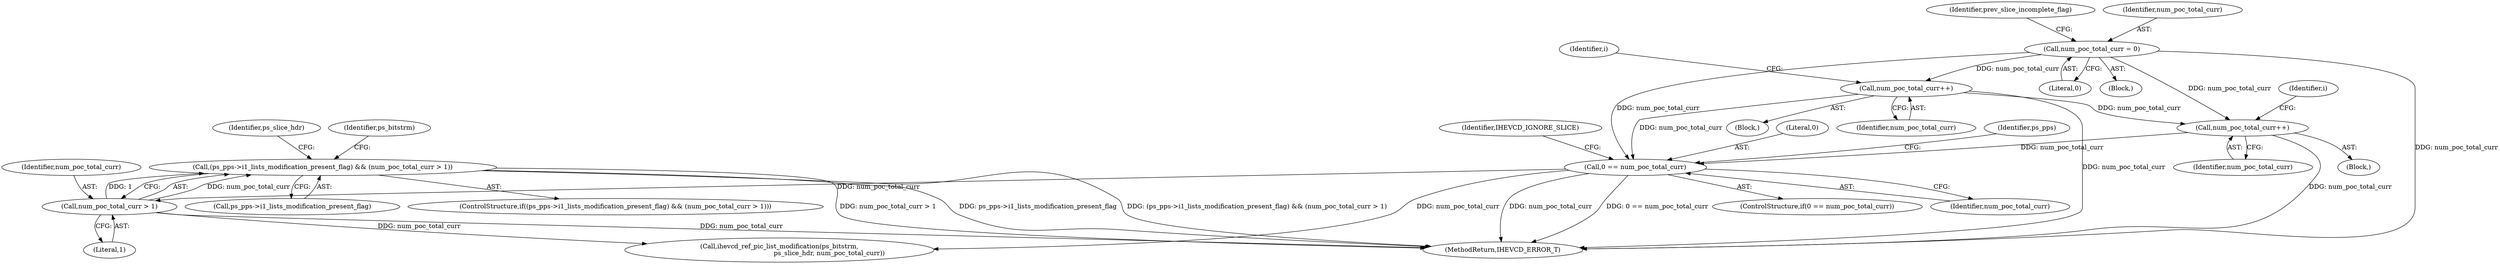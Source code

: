 digraph "0_Android_7c9be319a279654e55a6d757265f88c61a16a4d5@pointer" {
"1001287" [label="(Call,(ps_pps->i1_lists_modification_present_flag) && (num_poc_total_curr > 1))"];
"1001291" [label="(Call,num_poc_total_curr > 1)"];
"1001281" [label="(Call,0 == num_poc_total_curr)"];
"1001069" [label="(Call,num_poc_total_curr++)"];
"1000170" [label="(Call,num_poc_total_curr = 0)"];
"1001094" [label="(Call,num_poc_total_curr++)"];
"1001291" [label="(Call,num_poc_total_curr > 1)"];
"1001062" [label="(Identifier,i)"];
"1000170" [label="(Call,num_poc_total_curr = 0)"];
"1001288" [label="(Call,ps_pps->i1_lists_modification_present_flag)"];
"1001094" [label="(Call,num_poc_total_curr++)"];
"1001295" [label="(Call,ihevcd_ref_pic_list_modification(ps_bitstrm,\n                                                 ps_slice_hdr, num_poc_total_curr))"];
"1001289" [label="(Identifier,ps_pps)"];
"1001281" [label="(Call,0 == num_poc_total_curr)"];
"1001095" [label="(Identifier,num_poc_total_curr)"];
"1001068" [label="(Block,)"];
"1001283" [label="(Identifier,num_poc_total_curr)"];
"1001286" [label="(ControlStructure,if((ps_pps->i1_lists_modification_present_flag) && (num_poc_total_curr > 1)))"];
"1001293" [label="(Literal,1)"];
"1001070" [label="(Identifier,num_poc_total_curr)"];
"1001304" [label="(Identifier,ps_slice_hdr)"];
"1001280" [label="(ControlStructure,if(0 == num_poc_total_curr))"];
"1000176" [label="(Identifier,prev_slice_incomplete_flag)"];
"1001085" [label="(Identifier,i)"];
"1001093" [label="(Block,)"];
"1000172" [label="(Literal,0)"];
"1001296" [label="(Identifier,ps_bitstrm)"];
"1001285" [label="(Identifier,IHEVCD_IGNORE_SLICE)"];
"1002661" [label="(MethodReturn,IHEVCD_ERROR_T)"];
"1000171" [label="(Identifier,num_poc_total_curr)"];
"1001282" [label="(Literal,0)"];
"1001069" [label="(Call,num_poc_total_curr++)"];
"1000132" [label="(Block,)"];
"1001287" [label="(Call,(ps_pps->i1_lists_modification_present_flag) && (num_poc_total_curr > 1))"];
"1001292" [label="(Identifier,num_poc_total_curr)"];
"1001287" -> "1001286"  [label="AST: "];
"1001287" -> "1001288"  [label="CFG: "];
"1001287" -> "1001291"  [label="CFG: "];
"1001288" -> "1001287"  [label="AST: "];
"1001291" -> "1001287"  [label="AST: "];
"1001296" -> "1001287"  [label="CFG: "];
"1001304" -> "1001287"  [label="CFG: "];
"1001287" -> "1002661"  [label="DDG: ps_pps->i1_lists_modification_present_flag"];
"1001287" -> "1002661"  [label="DDG: (ps_pps->i1_lists_modification_present_flag) && (num_poc_total_curr > 1)"];
"1001287" -> "1002661"  [label="DDG: num_poc_total_curr > 1"];
"1001291" -> "1001287"  [label="DDG: num_poc_total_curr"];
"1001291" -> "1001287"  [label="DDG: 1"];
"1001291" -> "1001293"  [label="CFG: "];
"1001292" -> "1001291"  [label="AST: "];
"1001293" -> "1001291"  [label="AST: "];
"1001291" -> "1002661"  [label="DDG: num_poc_total_curr"];
"1001281" -> "1001291"  [label="DDG: num_poc_total_curr"];
"1001291" -> "1001295"  [label="DDG: num_poc_total_curr"];
"1001281" -> "1001280"  [label="AST: "];
"1001281" -> "1001283"  [label="CFG: "];
"1001282" -> "1001281"  [label="AST: "];
"1001283" -> "1001281"  [label="AST: "];
"1001285" -> "1001281"  [label="CFG: "];
"1001289" -> "1001281"  [label="CFG: "];
"1001281" -> "1002661"  [label="DDG: num_poc_total_curr"];
"1001281" -> "1002661"  [label="DDG: 0 == num_poc_total_curr"];
"1001069" -> "1001281"  [label="DDG: num_poc_total_curr"];
"1000170" -> "1001281"  [label="DDG: num_poc_total_curr"];
"1001094" -> "1001281"  [label="DDG: num_poc_total_curr"];
"1001281" -> "1001295"  [label="DDG: num_poc_total_curr"];
"1001069" -> "1001068"  [label="AST: "];
"1001069" -> "1001070"  [label="CFG: "];
"1001070" -> "1001069"  [label="AST: "];
"1001062" -> "1001069"  [label="CFG: "];
"1001069" -> "1002661"  [label="DDG: num_poc_total_curr"];
"1000170" -> "1001069"  [label="DDG: num_poc_total_curr"];
"1001069" -> "1001094"  [label="DDG: num_poc_total_curr"];
"1000170" -> "1000132"  [label="AST: "];
"1000170" -> "1000172"  [label="CFG: "];
"1000171" -> "1000170"  [label="AST: "];
"1000172" -> "1000170"  [label="AST: "];
"1000176" -> "1000170"  [label="CFG: "];
"1000170" -> "1002661"  [label="DDG: num_poc_total_curr"];
"1000170" -> "1001094"  [label="DDG: num_poc_total_curr"];
"1001094" -> "1001093"  [label="AST: "];
"1001094" -> "1001095"  [label="CFG: "];
"1001095" -> "1001094"  [label="AST: "];
"1001085" -> "1001094"  [label="CFG: "];
"1001094" -> "1002661"  [label="DDG: num_poc_total_curr"];
}
